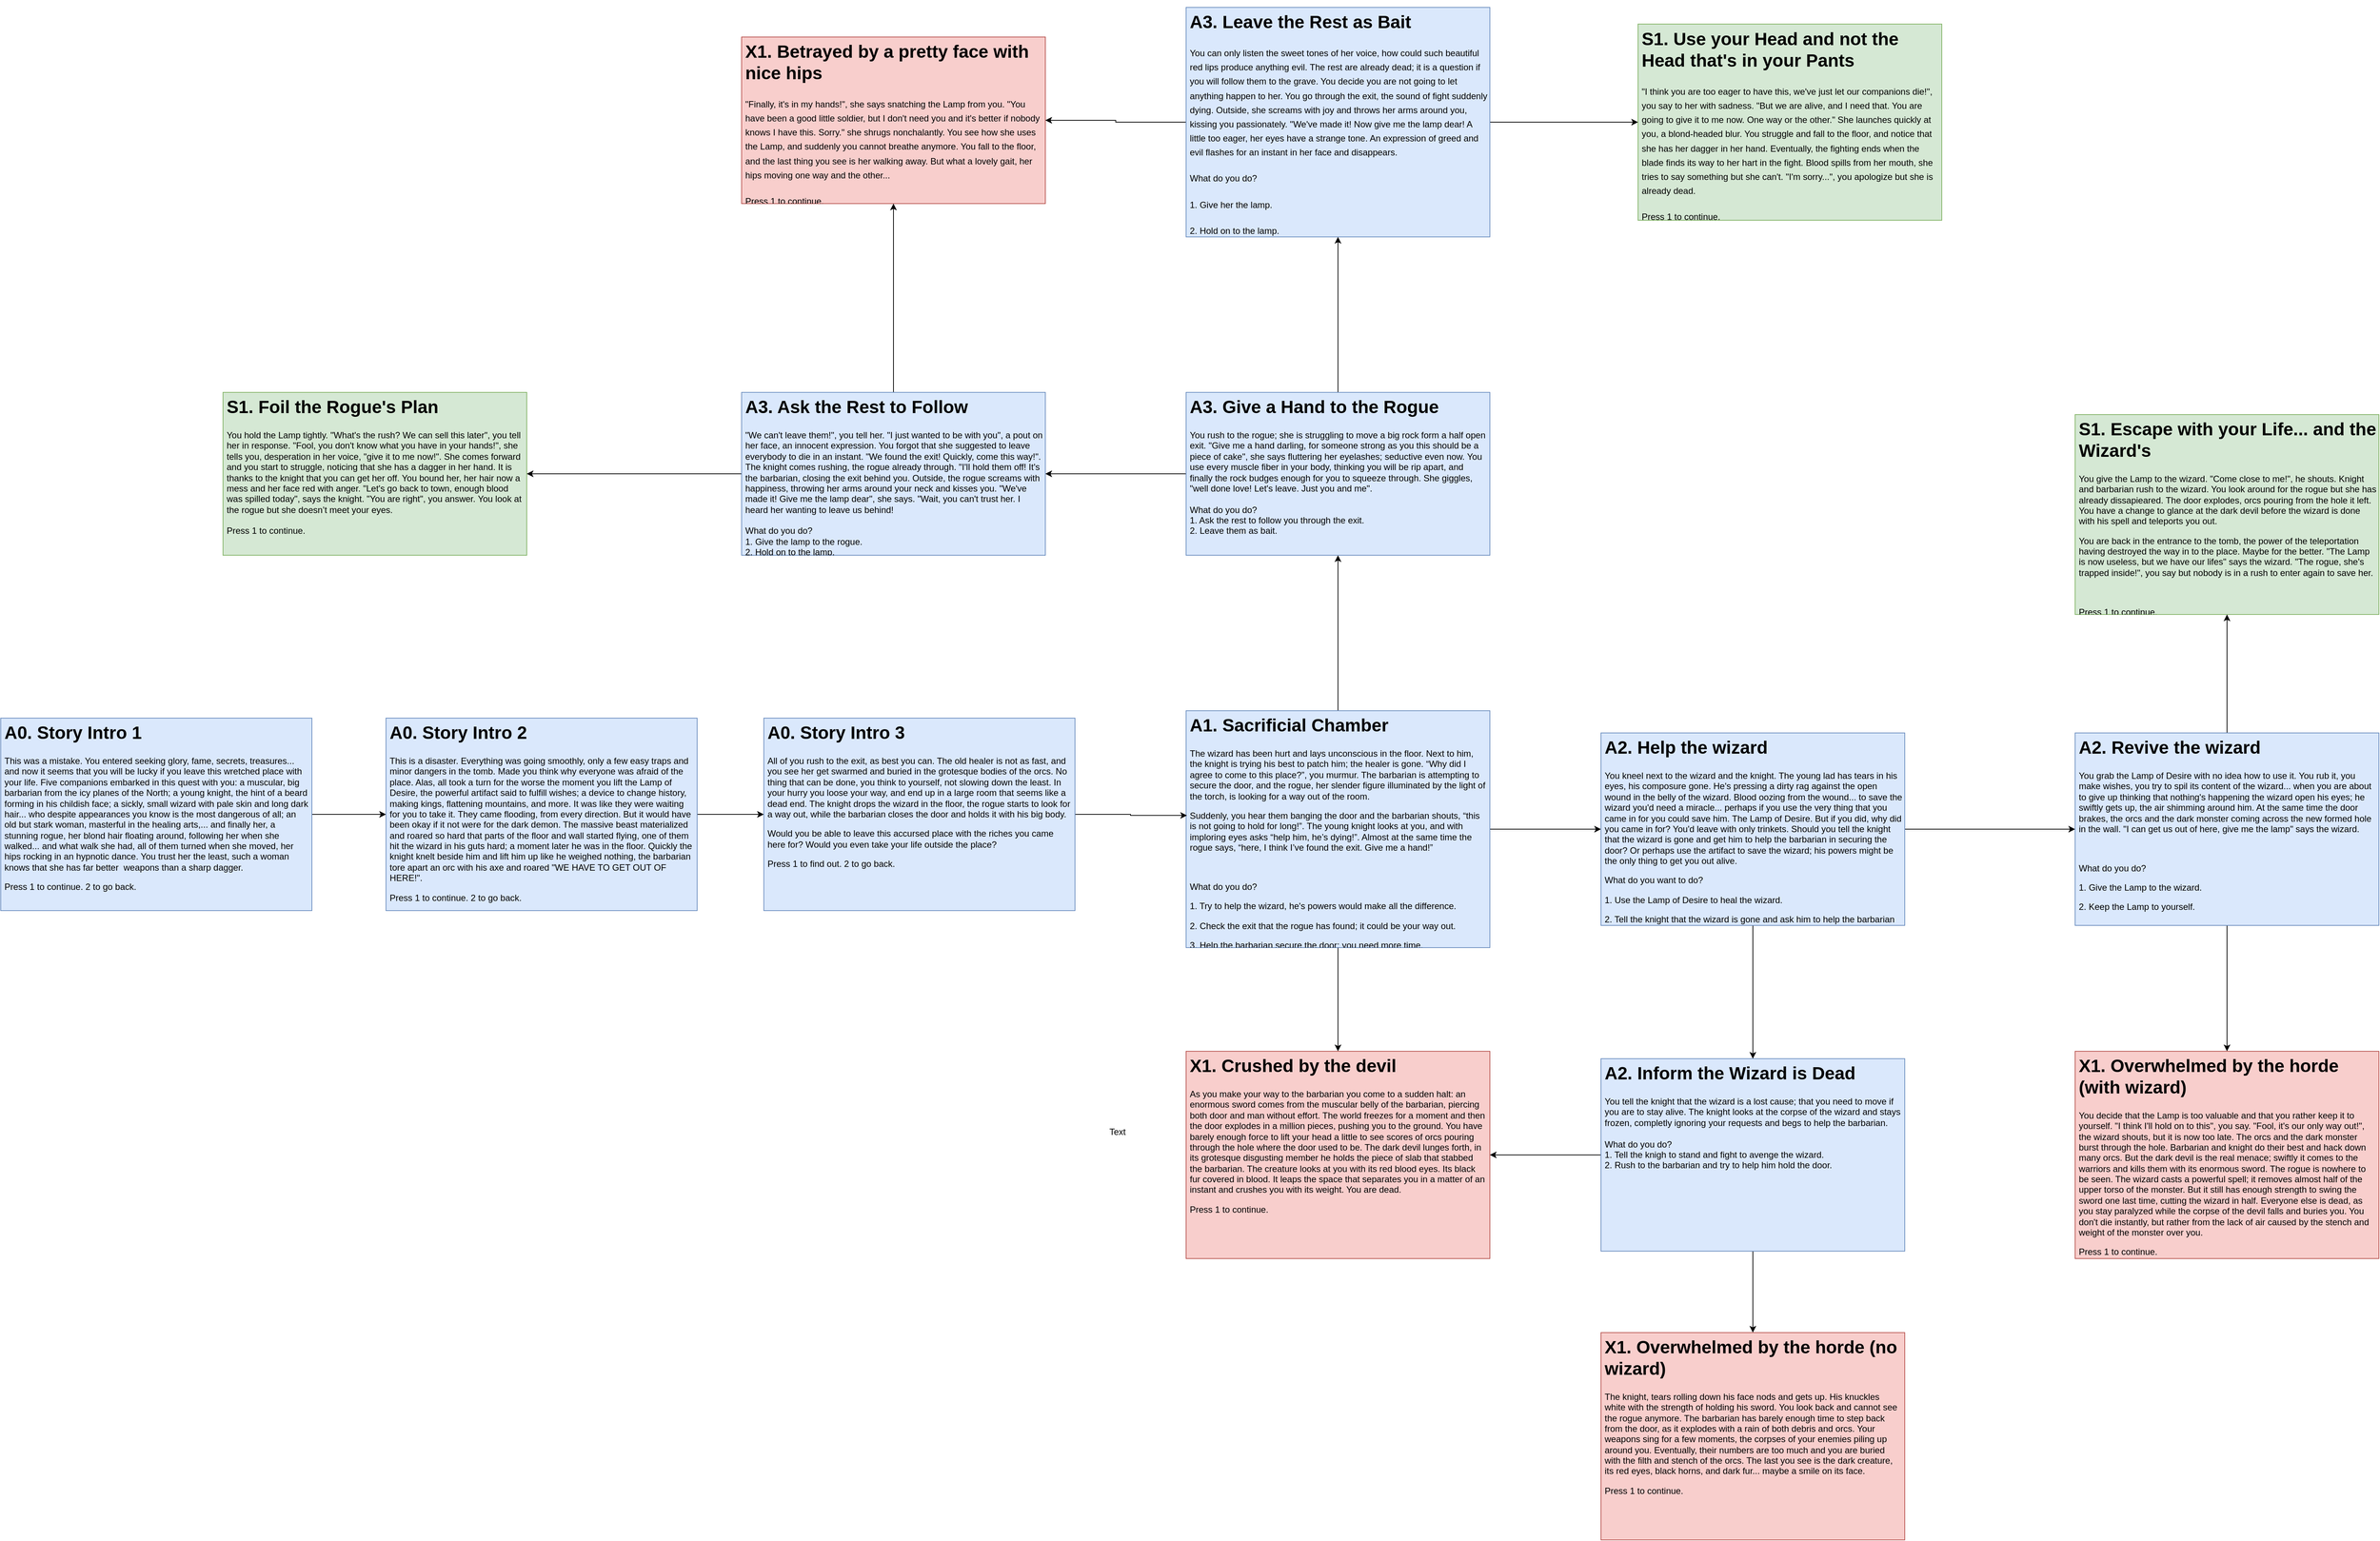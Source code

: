 <mxfile version="12.6.5" type="device"><diagram id="403a78be-974d-41fc-e179-5ded5faecf27" name="Page-1"><mxGraphModel dx="3218" dy="2011" grid="1" gridSize="10" guides="1" tooltips="1" connect="1" arrows="1" fold="1" page="1" pageScale="1" pageWidth="827" pageHeight="1169" background="#ffffff" math="0" shadow="0"><root><mxCell id="0"/><mxCell id="1" parent="0"/><mxCell id="a763d4cf351a4c-15" style="edgeStyle=orthogonalEdgeStyle;rounded=0;html=1;exitX=0.5;exitY=1;entryX=0.5;entryY=0;jettySize=auto;orthogonalLoop=1;entryDx=0;entryDy=0;" parent="1" source="11" target="B-QE5Wqroh9f3UdiwxLl-14" edge="1"><mxGeometry relative="1" as="geometry"><mxPoint x="175" y="290.0" as="targetPoint"/></mxGeometry></mxCell><mxCell id="a763d4cf351a4c-16" style="edgeStyle=orthogonalEdgeStyle;rounded=0;html=1;exitX=1;exitY=0.5;entryX=0;entryY=0.5;jettySize=auto;orthogonalLoop=1;" parent="1" source="11" target="a763d4cf351a4c-14" edge="1"><mxGeometry relative="1" as="geometry"/></mxCell><mxCell id="8lO1NP4DNM1esqD4IiZw-23" style="edgeStyle=orthogonalEdgeStyle;rounded=0;orthogonalLoop=1;jettySize=auto;html=1;entryX=0.5;entryY=1;entryDx=0;entryDy=0;" parent="1" source="11" target="B-QE5Wqroh9f3UdiwxLl-12" edge="1"><mxGeometry relative="1" as="geometry"/></mxCell><mxCell id="11" value="&lt;h1&gt;A1. Sacrificial Chamber&lt;/h1&gt;&lt;p&gt;The wizard has been hurt and lays unconscious in the floor. Next to him, the knight is trying his best to patch him; the healer is gone. “Why did I agree to come to this place?”, you murmur. The barbarian is attempting to secure the door, and the rogue, her slender figure illuminated by the light of the torch, is looking for a way out of the room.&lt;/p&gt;&lt;p&gt;Suddenly, you hear them banging the door and the barbarian shouts, “this is not going to hold for long!”. The young knight looks at you, and with imploring eyes asks “help him, he’s dying!”. Almost at the same time the rogue says, “here, I think I’ve found the exit. Give me a hand!”&lt;/p&gt;&lt;p&gt;&lt;br&gt;&lt;/p&gt;&lt;p&gt;What do you do?&amp;nbsp;&lt;/p&gt;&lt;p&gt;1. Try to help the wizard, he's powers would make all the difference.&lt;/p&gt;&lt;p&gt;2. Check the exit that the rogue has found; it could be your way out.&lt;/p&gt;&lt;p&gt;3. Help the barbarian secure the door; you need more time.&lt;/p&gt;" style="text;html=1;strokeColor=#6c8ebf;fillColor=#dae8fc;spacing=5;spacingTop=-20;whiteSpace=wrap;overflow=hidden;rounded=0;" parent="1" vertex="1"><mxGeometry x="-30" y="-130" width="410" height="320" as="geometry"/></mxCell><mxCell id="B-QE5Wqroh9f3UdiwxLl-23" style="edgeStyle=orthogonalEdgeStyle;rounded=0;orthogonalLoop=1;jettySize=auto;html=1;entryX=0.5;entryY=0;entryDx=0;entryDy=0;" parent="1" source="a763d4cf351a4c-14" target="B-QE5Wqroh9f3UdiwxLl-21" edge="1"><mxGeometry relative="1" as="geometry"/></mxCell><mxCell id="8lO1NP4DNM1esqD4IiZw-28" style="edgeStyle=orthogonalEdgeStyle;rounded=0;orthogonalLoop=1;jettySize=auto;html=1;entryX=0;entryY=0.5;entryDx=0;entryDy=0;" parent="1" source="a763d4cf351a4c-14" target="B-QE5Wqroh9f3UdiwxLl-18" edge="1"><mxGeometry relative="1" as="geometry"/></mxCell><mxCell id="a763d4cf351a4c-14" value="&lt;h1&gt;A2. Help the wizard&lt;/h1&gt;&lt;p&gt;You kneel next to the wizard and the knight. The young lad has tears in his eyes, his composure gone. He's pressing a dirty rag against the open wound in the belly of the wizard. Blood oozing from the wound... to save the wizard you'd need a miracle... perhaps if you use the very thing that you came in for you could save him. The Lamp of Desire. But if you did, why did you came in for? You'd leave with only trinkets. Should you tell the knight that the wizard is gone and get him to help the barbarian in securing the door? Or perhaps use the artifact to save the wizard; his powers might be the only thing to get you out alive.&lt;/p&gt;&lt;p&gt;What do you want to do?&lt;/p&gt;&lt;p&gt;1. Use the Lamp of Desire to heal the wizard.&lt;/p&gt;&lt;p&gt;2. Tell the knight that the wizard is gone and ask him to help the barbarian&lt;/p&gt;" style="text;html=1;strokeColor=#6c8ebf;fillColor=#dae8fc;spacing=5;spacingTop=-20;whiteSpace=wrap;overflow=hidden;rounded=0;" parent="1" vertex="1"><mxGeometry x="530" y="-100" width="410" height="260" as="geometry"/></mxCell><mxCell id="a763d4cf351a4c-17" value="&lt;h1&gt;X1. Betrayed by a pretty face with nice hips&lt;/h1&gt;&lt;p class=&quot;MsoNormal&quot; style=&quot;font-size: medium&quot;&gt;&lt;span style=&quot;font-size: 9pt ; line-height: 12.84px ; font-family: &amp;#34;helvetica&amp;#34; , sans-serif&quot;&gt;&quot;Finally, it's in my hands!&quot;, she says snatching the Lamp from you. &quot;You have been a good little soldier, but I don't need you and it's better if nobody knows I have this. Sorry.&quot; she shrugs nonchalantly. You see how she uses the Lamp, and suddenly you cannot breathe anymore. You fall to the floor, and the last thing you see is her walking away. But what a lovely gait, her hips moving one way and the other...&lt;/span&gt;&lt;/p&gt;&lt;p class=&quot;MsoNormal&quot; style=&quot;font-size: medium&quot;&gt;&lt;span style=&quot;font-size: 9pt ; line-height: 12.84px ; font-family: &amp;#34;helvetica&amp;#34; , sans-serif&quot;&gt;Press 1 to continue.&lt;/span&gt;&lt;/p&gt;" style="text;html=1;strokeColor=#b85450;fillColor=#f8cecc;spacing=5;spacingTop=-20;whiteSpace=wrap;overflow=hidden;rounded=0;" parent="1" vertex="1"><mxGeometry x="-630" y="-1040" width="410" height="225" as="geometry"/></mxCell><mxCell id="a763d4cf351a4c-44" value="&lt;h1&gt;S1. Escape with your Life... and the Wizard's&lt;/h1&gt;&lt;p&gt;You give the Lamp to the wizard. &quot;Come close to me!&quot;, he shouts. Knight and barbarian rush to the wizard. You look around for the rogue but she has already dissapieared. The door explodes, orcs pouring from the hole it left. You have a change to glance at the dark devil before the wizard is done with his spell and teleports you out.&lt;/p&gt;&lt;p&gt;You are back in the entrance to the tomb, the power of the teleportation having destroyed the way in to the place. Maybe for the better. &quot;The Lamp is now useless, but we have our lifes&quot; says the wizard. &quot;The rogue, she's trapped inside!&quot;, you say but nobody is in a rush to enter again to save her.&lt;/p&gt;&lt;p&gt;&lt;br&gt;&lt;/p&gt;&lt;p&gt;Press 1 to continue.&lt;/p&gt;" style="text;html=1;strokeColor=#82b366;fillColor=#d5e8d4;spacing=5;spacingTop=-20;whiteSpace=wrap;overflow=hidden;rounded=0;" parent="1" vertex="1"><mxGeometry x="1170" y="-530" width="410" height="270" as="geometry"/></mxCell><mxCell id="8lO1NP4DNM1esqD4IiZw-43" style="edgeStyle=orthogonalEdgeStyle;rounded=0;orthogonalLoop=1;jettySize=auto;html=1;" parent="1" source="B-QE5Wqroh9f3UdiwxLl-12" target="8lO1NP4DNM1esqD4IiZw-36" edge="1"><mxGeometry relative="1" as="geometry"/></mxCell><mxCell id="8lO1NP4DNM1esqD4IiZw-47" style="edgeStyle=orthogonalEdgeStyle;rounded=0;orthogonalLoop=1;jettySize=auto;html=1;entryX=0.5;entryY=1;entryDx=0;entryDy=0;" parent="1" source="B-QE5Wqroh9f3UdiwxLl-12" target="8lO1NP4DNM1esqD4IiZw-37" edge="1"><mxGeometry relative="1" as="geometry"/></mxCell><mxCell id="B-QE5Wqroh9f3UdiwxLl-12" value="&lt;h1&gt;A3. Give a Hand to the Rogue&lt;/h1&gt;&lt;div&gt;&lt;div&gt;You rush to the rogue; she is struggling to move a big rock form a half open exit. &quot;Give me a hand darling, for someone strong as you this should be a piece of cake&quot;, she says fluttering her eyelashes; seductive even now. You use every muscle fiber in your body, thinking you will be rip apart, and finally the rock budges enough for you to squeeze through. She giggles, &quot;well done love! Let's leave. Just you and me&quot;.&lt;/div&gt;&lt;div&gt;&lt;br&gt;&lt;/div&gt;&lt;div&gt;What do you do?&lt;/div&gt;&lt;div&gt;1. Ask the rest to follow you through the exit.&lt;/div&gt;&lt;div&gt;2. Leave them as bait.&lt;/div&gt;&lt;/div&gt;&lt;div&gt;&lt;br&gt;&lt;/div&gt;" style="text;html=1;strokeColor=#6c8ebf;fillColor=#dae8fc;spacing=5;spacingTop=-20;whiteSpace=wrap;overflow=hidden;rounded=0;" parent="1" vertex="1"><mxGeometry x="-30" y="-560" width="410" height="220" as="geometry"/></mxCell><mxCell id="B-QE5Wqroh9f3UdiwxLl-14" value="&lt;h1&gt;X1. Crushed by the devil&lt;/h1&gt;&lt;p&gt;As you make your way to the barbarian you come to a sudden halt: an enormous sword comes from the muscular belly of the barbarian, piercing both door and man without effort. The world freezes for a moment and then the door explodes in a million pieces, pushing you to the ground. You have barely enough force to lift your head a little to see scores of orcs pouring through the hole where the door used to be. The dark devil lunges forth, in its grotesque disgusting member he holds the piece of slab that stabbed the barbarian. The creature looks at you with its red blood eyes. Its black fur covered in blood. It leaps the space that separates you in a matter of an instant and crushes you with its weight. You are dead.&lt;/p&gt;&lt;p&gt;Press 1 to continue.&lt;/p&gt;" style="text;html=1;strokeColor=#b85450;fillColor=#f8cecc;spacing=5;spacingTop=-20;whiteSpace=wrap;overflow=hidden;rounded=0;" parent="1" vertex="1"><mxGeometry x="-30" y="330" width="410" height="280" as="geometry"/></mxCell><mxCell id="8lO1NP4DNM1esqD4IiZw-29" style="edgeStyle=orthogonalEdgeStyle;rounded=0;orthogonalLoop=1;jettySize=auto;html=1;entryX=0.5;entryY=0;entryDx=0;entryDy=0;" parent="1" source="B-QE5Wqroh9f3UdiwxLl-18" target="B-QE5Wqroh9f3UdiwxLl-31" edge="1"><mxGeometry relative="1" as="geometry"/></mxCell><mxCell id="8lO1NP4DNM1esqD4IiZw-30" style="edgeStyle=orthogonalEdgeStyle;rounded=0;orthogonalLoop=1;jettySize=auto;html=1;" parent="1" source="B-QE5Wqroh9f3UdiwxLl-18" target="a763d4cf351a4c-44" edge="1"><mxGeometry relative="1" as="geometry"/></mxCell><mxCell id="B-QE5Wqroh9f3UdiwxLl-18" value="&lt;h1&gt;A2. Revive the wizard&lt;/h1&gt;&lt;p&gt;You grab the Lamp of Desire with no idea how to use it. You rub it, you make wishes, you try to spil its content of the wizard... when you are about to give up thinking that nothing's happening the wizard open his eyes; he swiftly gets up, the air shimming around him. At the same time the door brakes, the orcs and the dark monster coming across the new formed hole in the wall. &quot;I can get us out of here, give me the lamp&quot; says the wizard.&lt;/p&gt;&lt;p&gt;&lt;br&gt;&lt;/p&gt;&lt;p&gt;What do you do?&lt;/p&gt;&lt;p&gt;1. Give the Lamp to the wizard.&amp;nbsp;&lt;/p&gt;&lt;p&gt;2. Keep the Lamp to yourself.&lt;/p&gt;" style="text;html=1;strokeColor=#6c8ebf;fillColor=#dae8fc;spacing=5;spacingTop=-20;whiteSpace=wrap;overflow=hidden;rounded=0;" parent="1" vertex="1"><mxGeometry x="1170" y="-100" width="410" height="260" as="geometry"/></mxCell><mxCell id="8lO1NP4DNM1esqD4IiZw-50" style="edgeStyle=orthogonalEdgeStyle;rounded=0;orthogonalLoop=1;jettySize=auto;html=1;" parent="1" source="B-QE5Wqroh9f3UdiwxLl-21" target="B-QE5Wqroh9f3UdiwxLl-14" edge="1"><mxGeometry relative="1" as="geometry"/></mxCell><mxCell id="8lO1NP4DNM1esqD4IiZw-53" style="edgeStyle=orthogonalEdgeStyle;rounded=0;orthogonalLoop=1;jettySize=auto;html=1;" parent="1" source="B-QE5Wqroh9f3UdiwxLl-21" target="8lO1NP4DNM1esqD4IiZw-52" edge="1"><mxGeometry relative="1" as="geometry"/></mxCell><mxCell id="B-QE5Wqroh9f3UdiwxLl-21" value="&lt;h1&gt;A2. Inform the Wizard is Dead&lt;/h1&gt;&lt;div&gt;&lt;div&gt;You tell the knight that the wizard is a lost cause; that you need to move if you are to stay alive. The knight looks at the corpse of the wizard and stays frozen, completly ignoring your requests and begs to help the barbarian.&lt;/div&gt;&lt;div&gt;&lt;br&gt;&lt;/div&gt;&lt;div&gt;What do you do?&lt;/div&gt;&lt;div&gt;1. Tell the knigh to stand and fight to avenge the wizard.&lt;/div&gt;&lt;div&gt;2. Rush to the barbarian and try to help him hold the door.&lt;/div&gt;&lt;/div&gt;" style="text;html=1;strokeColor=#6c8ebf;fillColor=#dae8fc;spacing=5;spacingTop=-20;whiteSpace=wrap;overflow=hidden;rounded=0;" parent="1" vertex="1"><mxGeometry x="530" y="340" width="410" height="260" as="geometry"/></mxCell><mxCell id="B-QE5Wqroh9f3UdiwxLl-27" value="&lt;h1&gt;S1. Use your Head and not the Head that's in your Pants&lt;/h1&gt;&lt;p class=&quot;MsoNormal&quot; style=&quot;font-size: medium&quot;&gt;&lt;span style=&quot;font-size: 9pt ; line-height: 12.84px ; font-family: &amp;#34;helvetica&amp;#34; , sans-serif&quot;&gt;&quot;I think you are too eager to have this, we've just let our companions die!&quot;, you say to her with sadness. &quot;But we are alive, and I need that. You are going to give it to me now. One way or the other.&quot; She launches quickly at you, a blond-headed blur. You struggle and fall to the floor, and notice that she has her dagger in her hand. Eventually, the fighting ends when the blade finds its way to her hart in the fight. Blood spills from her mouth, she tries to say something but she can't. &quot;I'm sorry...&quot;, you apologize but she is already dead.&lt;/span&gt;&lt;/p&gt;&lt;p&gt;&lt;p class=&quot;MsoNormal&quot; style=&quot;font-size: medium&quot;&gt;&lt;/p&gt;&lt;/p&gt;&lt;p class=&quot;MsoNormal&quot; style=&quot;color: rgb(0 , 0 , 0) ; font-size: medium ; font-style: normal ; font-weight: 400 ; letter-spacing: normal ; text-indent: 0px ; text-transform: none ; white-space: normal ; word-spacing: 0px&quot;&gt;&lt;span style=&quot;font-size: 9pt ; line-height: 12.84px ; font-family: &amp;#34;helvetica&amp;#34; , sans-serif ; color: black&quot;&gt;Press 1 to continue.&lt;/span&gt;&lt;/p&gt;&lt;p&gt;&lt;br&gt;&lt;/p&gt;" style="text;html=1;strokeColor=#82b366;fillColor=#d5e8d4;spacing=5;spacingTop=-20;whiteSpace=wrap;overflow=hidden;rounded=0;" parent="1" vertex="1"><mxGeometry x="580" y="-1057.5" width="410" height="265" as="geometry"/></mxCell><mxCell id="B-QE5Wqroh9f3UdiwxLl-31" value="&lt;h1&gt;X1. Overwhelmed by the horde (with wizard)&lt;/h1&gt;&lt;p&gt;You decide that the Lamp is too valuable and that you rather keep it to yourself. &quot;I think I'll hold on to this&quot;, you say. &quot;Fool, it's our only way out!&quot;, the wizard shouts, but it is now too late. The orcs and the dark monster burst through the hole. Barbarian and knight do their best and hack down many orcs. But the dark devil is the real menace; swiftly it comes to the warriors and kills them with its enormous sword. The rogue is nowhere to be seen. The wizard casts a powerful spell; it removes almost half of the upper torso of the monster. But it still has enough strength to swing the sword one last time, cutting the wizard in half. Everyone else is dead, as you stay paralyzed while the corpse of the devil falls and buries you. You don't die instantly, but rather from the lack of air caused by the stench and weight of the monster over you.&lt;/p&gt;&lt;p&gt;Press 1 to continue.&lt;/p&gt;&lt;div&gt;&lt;br&gt;&lt;/div&gt;" style="text;html=1;strokeColor=#b85450;fillColor=#f8cecc;spacing=5;spacingTop=-20;whiteSpace=wrap;overflow=hidden;rounded=0;" parent="1" vertex="1"><mxGeometry x="1170" y="330" width="410" height="280" as="geometry"/></mxCell><mxCell id="B-QE5Wqroh9f3UdiwxLl-43" value="&lt;h1&gt;S1. Foil the Rogue's Plan&amp;nbsp;&lt;/h1&gt;&lt;div&gt;&lt;div&gt;You hold the Lamp tightly. &quot;What's the rush? We can sell this later&quot;, you tell her in response. &quot;Fool, you don't know what you have in your hands!&quot;, she tells you, desperation in her voice, &quot;give it to me now!&quot;. She comes forward and you start to struggle, noticing that she has a dagger in her hand. It is thanks to the knight that you can get her off. You bound her, her hair now a mess and her face red with anger. &quot;Let's go back to town, enough blood was spilled today&quot;, says the knight. &quot;You are right&quot;, you answer. You look at the rogue but she doesn’t meet your eyes.&lt;/div&gt;&lt;div&gt;&lt;br&gt;&lt;/div&gt;&lt;div&gt;Press 1 to continue.&lt;/div&gt;&lt;/div&gt;&lt;div&gt;&lt;br&gt;&lt;/div&gt;" style="text;html=1;strokeColor=#82b366;fillColor=#d5e8d4;spacing=5;spacingTop=-20;whiteSpace=wrap;overflow=hidden;rounded=0;" parent="1" vertex="1"><mxGeometry x="-1330" y="-560" width="410" height="220" as="geometry"/></mxCell><mxCell id="8lO1NP4DNM1esqD4IiZw-18" style="edgeStyle=orthogonalEdgeStyle;rounded=0;orthogonalLoop=1;jettySize=auto;html=1;entryX=0;entryY=0.5;entryDx=0;entryDy=0;" parent="1" source="8lO1NP4DNM1esqD4IiZw-12" target="8lO1NP4DNM1esqD4IiZw-16" edge="1"><mxGeometry relative="1" as="geometry"/></mxCell><mxCell id="8lO1NP4DNM1esqD4IiZw-12" value="&lt;h1&gt;A0. Story Intro 1&lt;/h1&gt;&lt;p&gt;This was a mistake. You entered seeking glory, fame, secrets, treasures... and now it seems that you will be lucky if you leave this wretched place with your life. Five companions embarked in this quest with you: a muscular, big barbarian from the icy planes of the North; a young knight, the hint of a beard forming in his childish face; a sickly, small wizard with pale skin and long dark hair... who despite appearances you know is the most dangerous of all; an old but stark woman, masterful in the healing arts,... and finally her, a stunning rogue, her blond hair floating around, following her when she walked... and what walk she had, all of them turned when she moved, her hips rocking in an hypnotic dance. You trust her the least, such a woman knows that she has far better&amp;nbsp; weapons than a sharp dagger.&lt;/p&gt;&lt;p&gt;Press 1 to continue. 2 to go back.&lt;/p&gt;" style="text;html=1;strokeColor=#6c8ebf;fillColor=#dae8fc;spacing=5;spacingTop=-20;whiteSpace=wrap;overflow=hidden;rounded=0;" parent="1" vertex="1"><mxGeometry x="-1630" y="-120" width="420" height="260" as="geometry"/></mxCell><mxCell id="8lO1NP4DNM1esqD4IiZw-19" style="edgeStyle=orthogonalEdgeStyle;rounded=0;orthogonalLoop=1;jettySize=auto;html=1;entryX=0;entryY=0.5;entryDx=0;entryDy=0;" parent="1" source="8lO1NP4DNM1esqD4IiZw-16" target="8lO1NP4DNM1esqD4IiZw-17" edge="1"><mxGeometry relative="1" as="geometry"/></mxCell><mxCell id="8lO1NP4DNM1esqD4IiZw-16" value="&lt;h1&gt;A0. Story Intro 2&lt;/h1&gt;&lt;p&gt;This is a disaster. Everything was going smoothly, only a few easy traps and minor dangers in the tomb. Made you think why everyone was afraid of the place. Alas, all took a turn for the worse the moment you lift the Lamp of Desire, the powerful artifact said to fulfill wishes; a device to change history, making kings, flattening mountains, and more. It was like they were waiting for you to take it. They came flooding, from every direction. But it would have been okay if it not were for the dark demon. The massive beast materialized and roared so hard that parts of the floor and wall started flying, one of them hit the wizard in his guts hard; a moment later he was in the floor. Quickly the knight knelt beside him and lift him up like he weighed nothing, the barbarian tore apart an orc with his axe and roared &quot;WE HAVE TO GET OUT OF HERE!&quot;.&lt;/p&gt;&lt;p&gt;Press 1 to continue. 2 to go back.&lt;/p&gt;" style="text;html=1;strokeColor=#6c8ebf;fillColor=#dae8fc;spacing=5;spacingTop=-20;whiteSpace=wrap;overflow=hidden;rounded=0;" parent="1" vertex="1"><mxGeometry x="-1110" y="-120" width="420" height="260" as="geometry"/></mxCell><mxCell id="8lO1NP4DNM1esqD4IiZw-21" style="edgeStyle=orthogonalEdgeStyle;rounded=0;orthogonalLoop=1;jettySize=auto;html=1;entryX=0.003;entryY=0.442;entryDx=0;entryDy=0;entryPerimeter=0;" parent="1" source="8lO1NP4DNM1esqD4IiZw-17" target="11" edge="1"><mxGeometry relative="1" as="geometry"/></mxCell><mxCell id="8lO1NP4DNM1esqD4IiZw-17" value="&lt;h1&gt;A0. Story Intro 3&lt;/h1&gt;&lt;p&gt;All of you rush to the exit, as best you can. The old healer is not as fast, and you see her get swarmed and buried in the grotesque bodies of the orcs. No thing that can be done, you think to yourself, not slowing down the least. In your hurry you loose your way, and end up in a large room that seems like a dead end. The knight drops the wizard in the floor, the rogue starts to look for a way out, while the barbarian closes the door and holds it with his big body.&lt;/p&gt;&lt;p&gt;Would you be able to leave this accursed place with the riches you came here for? Would you even take your life outside the place?&lt;/p&gt;&lt;p&gt;Press 1 to find out. 2 to go back.&lt;/p&gt;" style="text;html=1;strokeColor=#6c8ebf;fillColor=#dae8fc;spacing=5;spacingTop=-20;whiteSpace=wrap;overflow=hidden;rounded=0;" parent="1" vertex="1"><mxGeometry x="-600" y="-120" width="420" height="260" as="geometry"/></mxCell><mxCell id="8lO1NP4DNM1esqD4IiZw-24" value="Text" style="text;html=1;align=center;verticalAlign=middle;resizable=0;points=[];autosize=1;" parent="1" vertex="1"><mxGeometry x="-143" y="429" width="40" height="20" as="geometry"/></mxCell><mxCell id="8lO1NP4DNM1esqD4IiZw-42" style="edgeStyle=orthogonalEdgeStyle;rounded=0;orthogonalLoop=1;jettySize=auto;html=1;entryX=0.5;entryY=1;entryDx=0;entryDy=0;" parent="1" source="8lO1NP4DNM1esqD4IiZw-36" target="a763d4cf351a4c-17" edge="1"><mxGeometry relative="1" as="geometry"/></mxCell><mxCell id="8lO1NP4DNM1esqD4IiZw-44" style="edgeStyle=orthogonalEdgeStyle;rounded=0;orthogonalLoop=1;jettySize=auto;html=1;entryX=1;entryY=0.5;entryDx=0;entryDy=0;" parent="1" source="8lO1NP4DNM1esqD4IiZw-36" target="B-QE5Wqroh9f3UdiwxLl-43" edge="1"><mxGeometry relative="1" as="geometry"/></mxCell><mxCell id="8lO1NP4DNM1esqD4IiZw-36" value="&lt;h1&gt;A3. Ask the Rest to Follow&lt;/h1&gt;&lt;div&gt;&lt;div&gt;&quot;We can't leave them!&quot;, you tell her. &quot;I just wanted to be with you&quot;, a pout on her face, an innocent expression. You forgot that she suggested to leave everybody to die in an instant. &quot;We found the exit! Quickly, come this way!&quot;. The knight comes rushing, the rogue already through. &quot;I'll hold them off! It's the barbarian, closing the exit behind you. Outside, the rogue screams with happiness, throwing her arms around your neck and kisses you. &quot;We've made it! Give me the lamp dear&quot;, she says. &quot;Wait, you can't trust her. I heard her wanting to leave us behind!&lt;/div&gt;&lt;div&gt;&lt;br&gt;&lt;/div&gt;&lt;div&gt;What do you do?&lt;/div&gt;&lt;div&gt;1. Give the lamp to the rogue.&lt;/div&gt;&lt;div&gt;2. Hold on to the lamp.&lt;/div&gt;&lt;/div&gt;&lt;div&gt;&lt;br&gt;&lt;/div&gt;" style="text;html=1;strokeColor=#6c8ebf;fillColor=#dae8fc;spacing=5;spacingTop=-20;whiteSpace=wrap;overflow=hidden;rounded=0;" parent="1" vertex="1"><mxGeometry x="-630" y="-560" width="410" height="220" as="geometry"/></mxCell><mxCell id="8lO1NP4DNM1esqD4IiZw-46" style="edgeStyle=orthogonalEdgeStyle;rounded=0;orthogonalLoop=1;jettySize=auto;html=1;" parent="1" source="8lO1NP4DNM1esqD4IiZw-37" target="a763d4cf351a4c-17" edge="1"><mxGeometry relative="1" as="geometry"/></mxCell><mxCell id="8lO1NP4DNM1esqD4IiZw-48" style="edgeStyle=orthogonalEdgeStyle;rounded=0;orthogonalLoop=1;jettySize=auto;html=1;" parent="1" source="8lO1NP4DNM1esqD4IiZw-37" target="B-QE5Wqroh9f3UdiwxLl-27" edge="1"><mxGeometry relative="1" as="geometry"/></mxCell><mxCell id="8lO1NP4DNM1esqD4IiZw-37" value="&lt;h1&gt;A3. Leave the Rest as Bait&lt;/h1&gt;&lt;div&gt;&lt;p class=&quot;MsoNormal&quot; style=&quot;font-size: medium&quot;&gt;&lt;span style=&quot;font-size: 9pt ; line-height: 12.84px ; font-family: &amp;#34;helvetica&amp;#34; , sans-serif&quot;&gt;You can only listen the sweet tones of her voice, how could such beautiful red lips produce anything evil. The rest are already dead; it is a question if you will follow them to the grave. You decide you are not going to let anything happen to her. You go through the exit, the sound of fight suddenly dying. Outside, she screams with joy and throws her arms around you, kissing you passionately. &quot;We've made it! Now give me the lamp dear! A little too eager, her eyes have a strange tone. An expression of greed and evil flashes for an instant in her face and disappears.&lt;/span&gt;&lt;/p&gt;&lt;p class=&quot;MsoNormal&quot; style=&quot;font-size: medium&quot;&gt;&lt;span style=&quot;font-size: 9pt ; line-height: 12.84px ; font-family: &amp;#34;helvetica&amp;#34; , sans-serif&quot;&gt;What do you do?&lt;/span&gt;&lt;/p&gt;&lt;p class=&quot;MsoNormal&quot; style=&quot;font-size: medium&quot;&gt;&lt;span style=&quot;font-size: 9pt ; line-height: 12.84px ; font-family: &amp;#34;helvetica&amp;#34; , sans-serif&quot;&gt;1. Give her the lamp.&lt;/span&gt;&lt;/p&gt;&lt;p class=&quot;MsoNormal&quot; style=&quot;font-size: medium&quot;&gt;&lt;span style=&quot;font-size: 9pt ; line-height: 12.84px ; font-family: &amp;#34;helvetica&amp;#34; , sans-serif&quot;&gt;2. Hold on to the lamp.&lt;/span&gt;&lt;/p&gt;&lt;/div&gt;" style="text;html=1;strokeColor=#6c8ebf;fillColor=#dae8fc;spacing=5;spacingTop=-20;whiteSpace=wrap;overflow=hidden;rounded=0;" parent="1" vertex="1"><mxGeometry x="-30" y="-1080" width="410" height="310" as="geometry"/></mxCell><mxCell id="8lO1NP4DNM1esqD4IiZw-52" value="&lt;h1&gt;X1. Overwhelmed by the horde (no wizard)&lt;/h1&gt;&lt;p&gt;The knight, tears rolling down his face nods and gets up. His knuckles white with the strength of holding his sword. You look back and cannot see the rogue anymore. The barbarian has barely enough time to step back from the door, as it explodes with a rain of both debris and orcs. Your weapons sing for a few moments, the corpses of your enemies piling up around you. Eventually, their numbers are too much and you are buried with the filth and stench of the orcs. The last you see is the dark creature, its red eyes, black horns, and dark fur... maybe a smile on its face.&lt;/p&gt;&lt;p&gt;Press 1 to continue.&lt;/p&gt;" style="text;html=1;strokeColor=#b85450;fillColor=#f8cecc;spacing=5;spacingTop=-20;whiteSpace=wrap;overflow=hidden;rounded=0;" parent="1" vertex="1"><mxGeometry x="530" y="710" width="410" height="280" as="geometry"/></mxCell></root></mxGraphModel></diagram></mxfile>